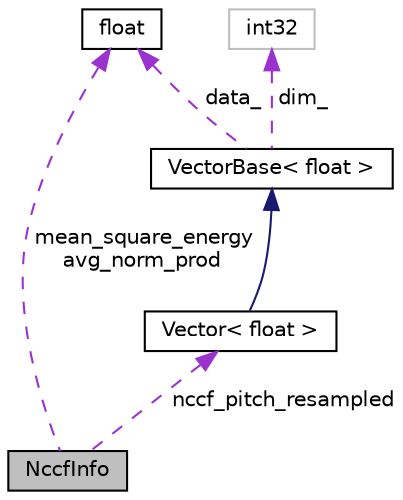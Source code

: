 digraph "NccfInfo"
{
  edge [fontname="Helvetica",fontsize="10",labelfontname="Helvetica",labelfontsize="10"];
  node [fontname="Helvetica",fontsize="10",shape=record];
  Node1 [label="NccfInfo",height=0.2,width=0.4,color="black", fillcolor="grey75", style="filled", fontcolor="black"];
  Node2 -> Node1 [dir="back",color="darkorchid3",fontsize="10",style="dashed",label=" mean_square_energy\navg_norm_prod" ,fontname="Helvetica"];
  Node2 [label="float",height=0.2,width=0.4,color="black", fillcolor="white", style="filled",URL="$classfloat.html"];
  Node3 -> Node1 [dir="back",color="darkorchid3",fontsize="10",style="dashed",label=" nccf_pitch_resampled" ,fontname="Helvetica"];
  Node3 [label="Vector\< float \>",height=0.2,width=0.4,color="black", fillcolor="white", style="filled",URL="$classkaldi_1_1Vector.html"];
  Node4 -> Node3 [dir="back",color="midnightblue",fontsize="10",style="solid",fontname="Helvetica"];
  Node4 [label="VectorBase\< float \>",height=0.2,width=0.4,color="black", fillcolor="white", style="filled",URL="$classkaldi_1_1VectorBase.html"];
  Node2 -> Node4 [dir="back",color="darkorchid3",fontsize="10",style="dashed",label=" data_" ,fontname="Helvetica"];
  Node5 -> Node4 [dir="back",color="darkorchid3",fontsize="10",style="dashed",label=" dim_" ,fontname="Helvetica"];
  Node5 [label="int32",height=0.2,width=0.4,color="grey75", fillcolor="white", style="filled"];
}
